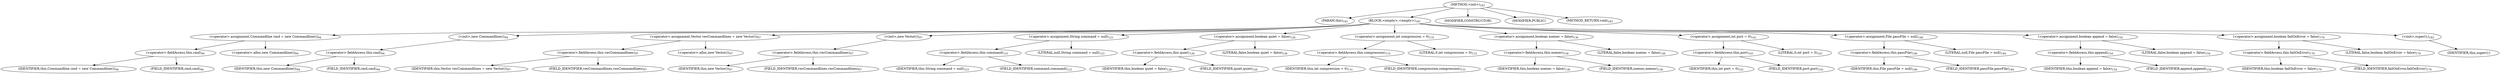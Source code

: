 digraph "&lt;init&gt;" {  
"203" [label = <(METHOD,&lt;init&gt;)<SUB>181</SUB>> ]
"4" [label = <(PARAM,this)<SUB>181</SUB>> ]
"204" [label = <(BLOCK,&lt;empty&gt;,&lt;empty&gt;)<SUB>181</SUB>> ]
"205" [label = <(&lt;operator&gt;.assignment,Commandline cmd = new Commandline())<SUB>94</SUB>> ]
"206" [label = <(&lt;operator&gt;.fieldAccess,this.cmd)<SUB>94</SUB>> ]
"207" [label = <(IDENTIFIER,this,Commandline cmd = new Commandline())<SUB>94</SUB>> ]
"208" [label = <(FIELD_IDENTIFIER,cmd,cmd)<SUB>94</SUB>> ]
"209" [label = <(&lt;operator&gt;.alloc,new Commandline())<SUB>94</SUB>> ]
"210" [label = <(&lt;init&gt;,new Commandline())<SUB>94</SUB>> ]
"211" [label = <(&lt;operator&gt;.fieldAccess,this.cmd)<SUB>94</SUB>> ]
"212" [label = <(IDENTIFIER,this,new Commandline())<SUB>94</SUB>> ]
"213" [label = <(FIELD_IDENTIFIER,cmd,cmd)<SUB>94</SUB>> ]
"214" [label = <(&lt;operator&gt;.assignment,Vector vecCommandlines = new Vector())<SUB>97</SUB>> ]
"215" [label = <(&lt;operator&gt;.fieldAccess,this.vecCommandlines)<SUB>97</SUB>> ]
"216" [label = <(IDENTIFIER,this,Vector vecCommandlines = new Vector())<SUB>97</SUB>> ]
"217" [label = <(FIELD_IDENTIFIER,vecCommandlines,vecCommandlines)<SUB>97</SUB>> ]
"218" [label = <(&lt;operator&gt;.alloc,new Vector())<SUB>97</SUB>> ]
"219" [label = <(&lt;init&gt;,new Vector())<SUB>97</SUB>> ]
"220" [label = <(&lt;operator&gt;.fieldAccess,this.vecCommandlines)<SUB>97</SUB>> ]
"221" [label = <(IDENTIFIER,this,new Vector())<SUB>97</SUB>> ]
"222" [label = <(FIELD_IDENTIFIER,vecCommandlines,vecCommandlines)<SUB>97</SUB>> ]
"223" [label = <(&lt;operator&gt;.assignment,String command = null)<SUB>121</SUB>> ]
"224" [label = <(&lt;operator&gt;.fieldAccess,this.command)<SUB>121</SUB>> ]
"225" [label = <(IDENTIFIER,this,String command = null)<SUB>121</SUB>> ]
"226" [label = <(FIELD_IDENTIFIER,command,command)<SUB>121</SUB>> ]
"227" [label = <(LITERAL,null,String command = null)<SUB>121</SUB>> ]
"228" [label = <(&lt;operator&gt;.assignment,boolean quiet = false)<SUB>126</SUB>> ]
"229" [label = <(&lt;operator&gt;.fieldAccess,this.quiet)<SUB>126</SUB>> ]
"230" [label = <(IDENTIFIER,this,boolean quiet = false)<SUB>126</SUB>> ]
"231" [label = <(FIELD_IDENTIFIER,quiet,quiet)<SUB>126</SUB>> ]
"232" [label = <(LITERAL,false,boolean quiet = false)<SUB>126</SUB>> ]
"233" [label = <(&lt;operator&gt;.assignment,int compression = 0)<SUB>131</SUB>> ]
"234" [label = <(&lt;operator&gt;.fieldAccess,this.compression)<SUB>131</SUB>> ]
"235" [label = <(IDENTIFIER,this,int compression = 0)<SUB>131</SUB>> ]
"236" [label = <(FIELD_IDENTIFIER,compression,compression)<SUB>131</SUB>> ]
"237" [label = <(LITERAL,0,int compression = 0)<SUB>131</SUB>> ]
"238" [label = <(&lt;operator&gt;.assignment,boolean noexec = false)<SUB>136</SUB>> ]
"239" [label = <(&lt;operator&gt;.fieldAccess,this.noexec)<SUB>136</SUB>> ]
"240" [label = <(IDENTIFIER,this,boolean noexec = false)<SUB>136</SUB>> ]
"241" [label = <(FIELD_IDENTIFIER,noexec,noexec)<SUB>136</SUB>> ]
"242" [label = <(LITERAL,false,boolean noexec = false)<SUB>136</SUB>> ]
"243" [label = <(&lt;operator&gt;.assignment,int port = 0)<SUB>141</SUB>> ]
"244" [label = <(&lt;operator&gt;.fieldAccess,this.port)<SUB>141</SUB>> ]
"245" [label = <(IDENTIFIER,this,int port = 0)<SUB>141</SUB>> ]
"246" [label = <(FIELD_IDENTIFIER,port,port)<SUB>141</SUB>> ]
"247" [label = <(LITERAL,0,int port = 0)<SUB>141</SUB>> ]
"248" [label = <(&lt;operator&gt;.assignment,File passFile = null)<SUB>146</SUB>> ]
"249" [label = <(&lt;operator&gt;.fieldAccess,this.passFile)<SUB>146</SUB>> ]
"250" [label = <(IDENTIFIER,this,File passFile = null)<SUB>146</SUB>> ]
"251" [label = <(FIELD_IDENTIFIER,passFile,passFile)<SUB>146</SUB>> ]
"252" [label = <(LITERAL,null,File passFile = null)<SUB>146</SUB>> ]
"253" [label = <(&lt;operator&gt;.assignment,boolean append = false)<SUB>154</SUB>> ]
"254" [label = <(&lt;operator&gt;.fieldAccess,this.append)<SUB>154</SUB>> ]
"255" [label = <(IDENTIFIER,this,boolean append = false)<SUB>154</SUB>> ]
"256" [label = <(FIELD_IDENTIFIER,append,append)<SUB>154</SUB>> ]
"257" [label = <(LITERAL,false,boolean append = false)<SUB>154</SUB>> ]
"258" [label = <(&lt;operator&gt;.assignment,boolean failOnError = false)<SUB>170</SUB>> ]
"259" [label = <(&lt;operator&gt;.fieldAccess,this.failOnError)<SUB>170</SUB>> ]
"260" [label = <(IDENTIFIER,this,boolean failOnError = false)<SUB>170</SUB>> ]
"261" [label = <(FIELD_IDENTIFIER,failOnError,failOnError)<SUB>170</SUB>> ]
"262" [label = <(LITERAL,false,boolean failOnError = false)<SUB>170</SUB>> ]
"263" [label = <(&lt;init&gt;,super();)<SUB>182</SUB>> ]
"3" [label = <(IDENTIFIER,this,super();)> ]
"264" [label = <(MODIFIER,CONSTRUCTOR)> ]
"265" [label = <(MODIFIER,PUBLIC)> ]
"266" [label = <(METHOD_RETURN,void)<SUB>183</SUB>> ]
  "203" -> "4" 
  "203" -> "204" 
  "203" -> "264" 
  "203" -> "265" 
  "203" -> "266" 
  "204" -> "205" 
  "204" -> "210" 
  "204" -> "214" 
  "204" -> "219" 
  "204" -> "223" 
  "204" -> "228" 
  "204" -> "233" 
  "204" -> "238" 
  "204" -> "243" 
  "204" -> "248" 
  "204" -> "253" 
  "204" -> "258" 
  "204" -> "263" 
  "205" -> "206" 
  "205" -> "209" 
  "206" -> "207" 
  "206" -> "208" 
  "210" -> "211" 
  "211" -> "212" 
  "211" -> "213" 
  "214" -> "215" 
  "214" -> "218" 
  "215" -> "216" 
  "215" -> "217" 
  "219" -> "220" 
  "220" -> "221" 
  "220" -> "222" 
  "223" -> "224" 
  "223" -> "227" 
  "224" -> "225" 
  "224" -> "226" 
  "228" -> "229" 
  "228" -> "232" 
  "229" -> "230" 
  "229" -> "231" 
  "233" -> "234" 
  "233" -> "237" 
  "234" -> "235" 
  "234" -> "236" 
  "238" -> "239" 
  "238" -> "242" 
  "239" -> "240" 
  "239" -> "241" 
  "243" -> "244" 
  "243" -> "247" 
  "244" -> "245" 
  "244" -> "246" 
  "248" -> "249" 
  "248" -> "252" 
  "249" -> "250" 
  "249" -> "251" 
  "253" -> "254" 
  "253" -> "257" 
  "254" -> "255" 
  "254" -> "256" 
  "258" -> "259" 
  "258" -> "262" 
  "259" -> "260" 
  "259" -> "261" 
  "263" -> "3" 
}
